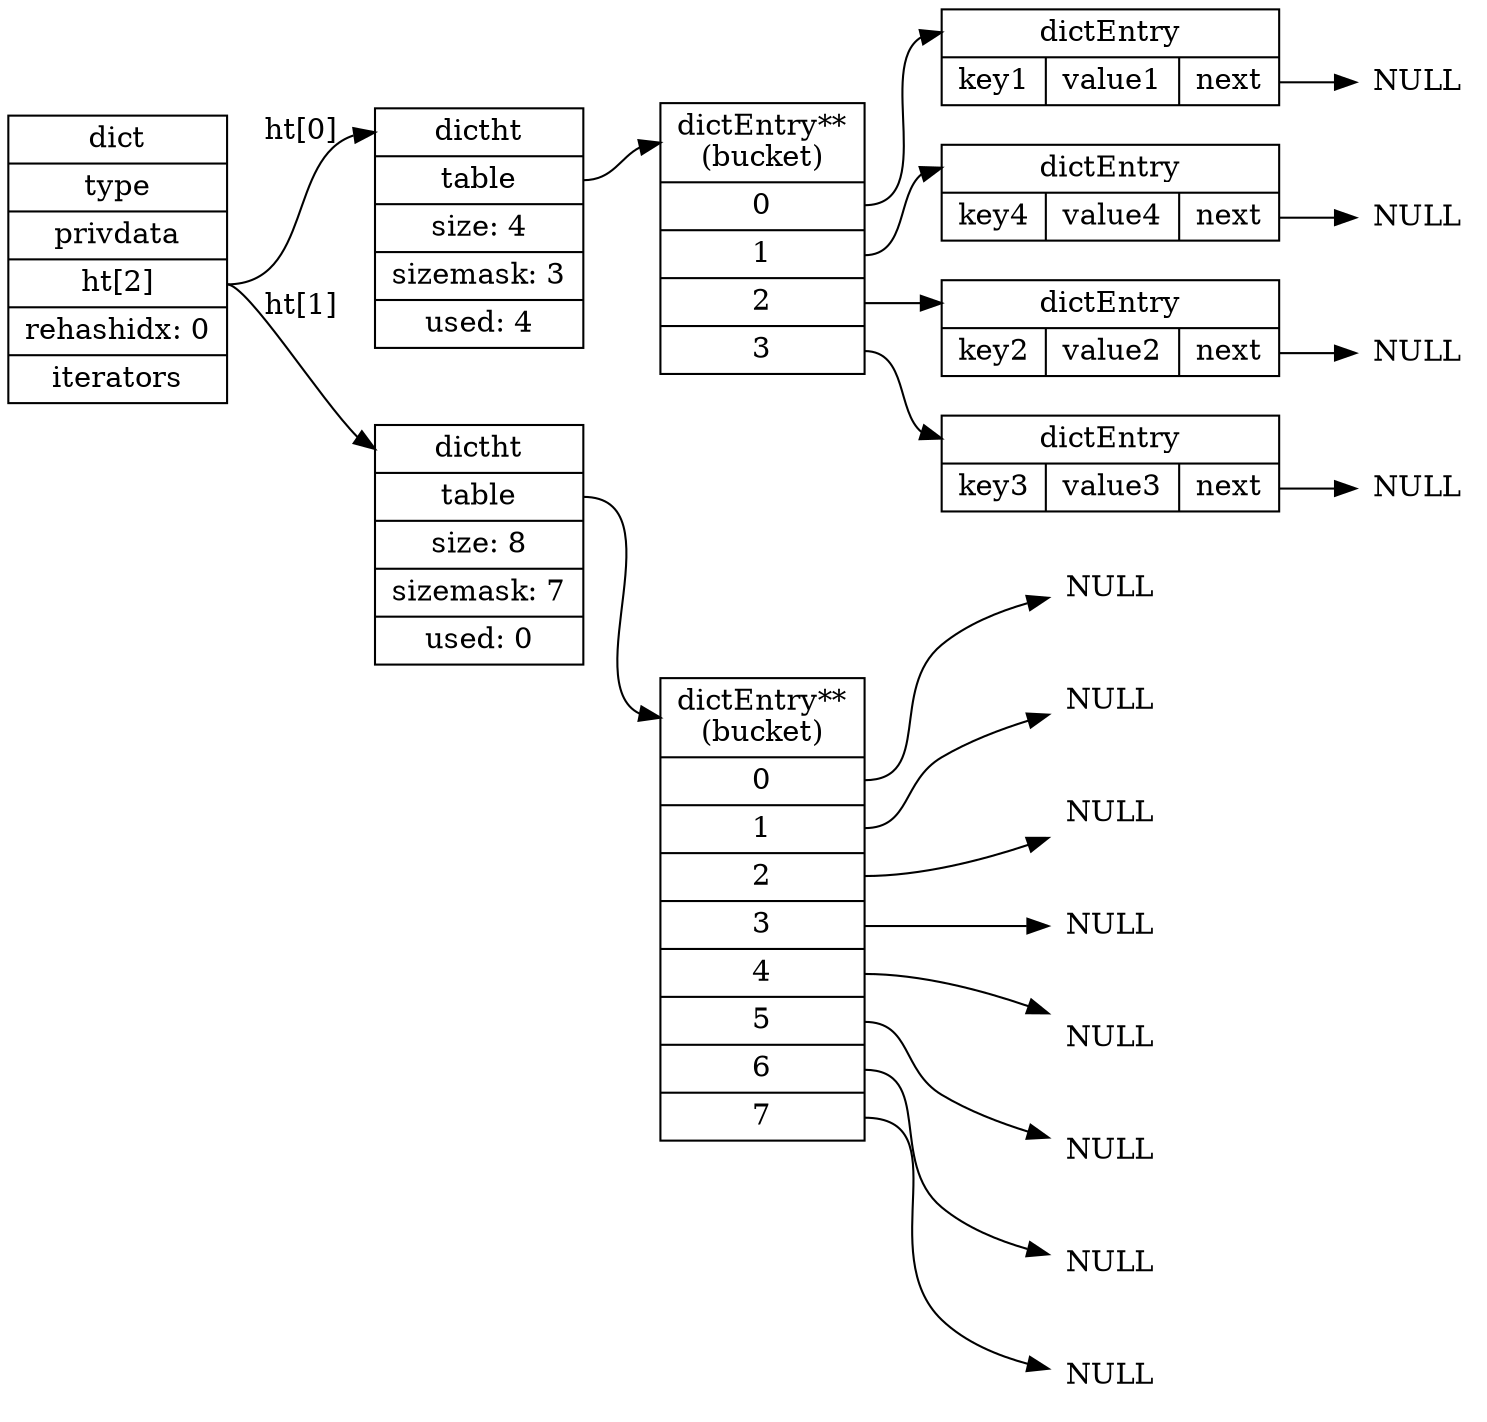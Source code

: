 digraph rehash_step_one {

    // setting

    rankdir = LR;

    node[shape=record];

    // nodes

    dict [label="dict | type | privdata |<ht> ht[2] | rehashidx: 0 | iterators"];

    ht0 [label="<dictht>dictht |<table> table | size: 4 | sizemask: 3 | used: 4"];

    ht1 [label="<dictht>dictht |<table> table | size: 8 | sizemask: 7 | used: 0"];

    bucket [label="<head>dictEntry**\n(bucket) |<table0> 0 |<table1> 1 |<table2> 2 |<table3> 3 "];

    bucket1 [label="<head>dictEntry**\n(bucket) |<table0> 0 |<table1> 1 |<table2> 2 |<table3> 3 |<table4> 4 |<table5> 5 |<table6> 6 |<table7> 7"];

    pair_1 [label="<head>dictEntry |{key1 | value1 |<next>next}"];

    pair_2 [label="<head>dictEntry |{key2 | value2 |<next>next}"];

    pair_3 [label="<head>dictEntry |{key3 | value3 |<next>next}"];

    pair_4 [label="<head>dictEntry |{key4 | value4 |<next>next}"];

    // null for bucket 0
    null0 [label="NULL", shape=plaintext];
    null1 [label="NULL", shape=plaintext];
    null2 [label="NULL", shape=plaintext];
    null3 [label="NULL", shape=plaintext];

    // null for bucket 1
    null10 [label="NULL", shape=plaintext];
    null11 [label="NULL", shape=plaintext];
    null12 [label="NULL", shape=plaintext];
    null13 [label="NULL", shape=plaintext];
    null14 [label="NULL", shape=plaintext];
    null15 [label="NULL", shape=plaintext];
    null16 [label="NULL", shape=plaintext];
    null17 [label="NULL", shape=plaintext];

    // lines

    dict:ht -> ht0:dictht [label="ht[0]"];
    dict:ht -> ht1:dictht [label="ht[1]"];

    ht0:table -> bucket:head;

    ht1:table -> bucket1:head;

    bucket:table0 -> pair_1:head; pair_1:next -> null0;

    bucket:table1 -> pair_4:head; pair_4:next -> null1;

    bucket:table2 -> pair_2:head; pair_2:next -> null2;

    bucket:table3 -> pair_3:head; pair_3:next -> null3;

    bucket1:table0 -> null10;
    bucket1:table1 -> null11;
    bucket1:table2 -> null12;
    bucket1:table3 -> null13;
    bucket1:table4 -> null14;
    bucket1:table5 -> null15;
    bucket1:table6 -> null16;
    bucket1:table7 -> null17;

}
